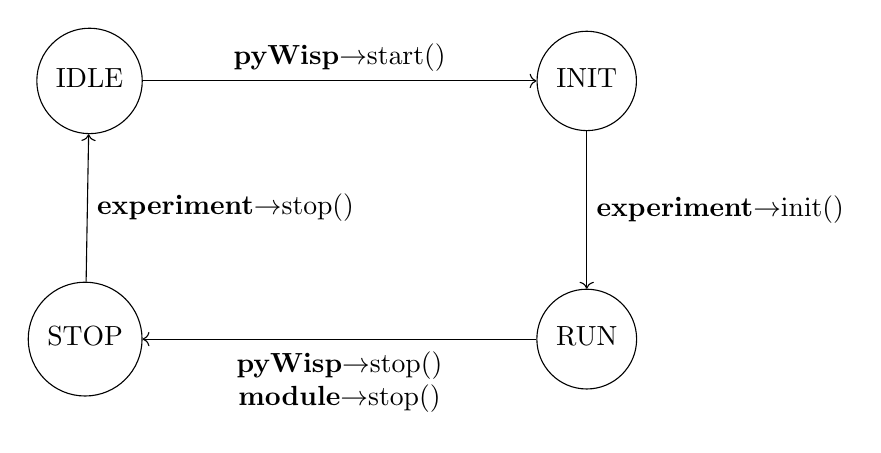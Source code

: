 % Controlflows
\tikzstyle{block} = [draw, fill=white, rectangle, minimum height=3em, minimum width=4em]
\tikzstyle{rblock} = [draw, fill=white, circle, inner sep=0pt,minimum size=1mm]
\tikzstyle{wobblock} = [fill=white, rectangle, minimum height=3em, minimum width=5em]
\tikzstyle{nlblock} = [draw, postaction={draw,line width=0.25mm,white}, line width=0.5mm, black, fill=white, rectangle, minimum height=3em, minimum width=5em]
\tikzstyle{sum} = [draw,circle]
\tikzstyle{branch} = [circle,inner sep=0pt,minimum size=1mm,fill=black,draw=black]
\tikzstyle{nvbranch} = [circle,inner sep=0pt,minimum size=1mm,fill=white,draw=white, fill opacity=0, draw opacity=0]
\tikzstyle{vecBranch} = [circle,inner sep=0pt,minimum size=2mm,fill=black,draw=black]
\tikzstyle{input} = [coordinate]
\tikzstyle{output} = [coordinate]
\tikzstyle{coord} = [coordinate]
\tikzstyle{pinstyle} = [pin edge={to-,thin,black}]
\tikzstyle{vecArrow} = [thick, decoration={markings,mark=at position
   1 with {\arrow[semithick]{open triangle 60}}},
   double distance=1.4pt, shorten >= 5.5pt,
   preaction = {decorate},
   postaction = {draw,line width=1.4pt, white,shorten >= 4.5pt}]
\tikzstyle{vecWithoutArrow} = [thick,
   double distance=1.4pt,
   postaction = {draw,line width=1.4pt, white}]
\tikzset{
  Pfeil/.style={thick,shorten >=#1,shorten <=#1,->,>=latex}, % für Peile
  UPfeil/.style={black,Pfeil=#1,font={\sffamily\itshape}},% für Spannungspfeile
  IPfeil/.style={black,Pfeil=#1,font={\ttfamily\itshape}} % für Strompfeile
}



% create blocks for state machine
\node [rblock, minimum width=3.5em, minimum height=3.5em] (idle) {\begin{tabular}{c} IDLE \end{tabular}};
\node [rblock, node distance=5cm, minimum height=3.5em, minimum width=3.5em, right=of idle] (init) {\begin{tabular}{c} INIT \end{tabular}};
\node [rblock, node distance=2cm, minimum height=3.5em, minimum width=3.5em, below=of init] (run) {\begin{tabular}{c} RUN \end{tabular}};
\node [rblock, node distance=5cm, minimum height=3.5em, minimum width=3.5em, left=of run] (stop) {\begin{tabular}{c} STOP \end{tabular}};


% connect blocks 
\draw[->] (idle) -- node [above] {\textbf{pyWisp}$\rightarrow$start()} (init);
\draw[->] (init) -- node [right]  {\textbf{experiment}$\rightarrow$init()} (run);
\draw[->] (run) -- node [below] {\begin{tabular}{c}  \textbf{pyWisp}$\rightarrow$stop() \\ \textbf{module}$\rightarrow$stop()\end{tabular}} (stop);
\draw[->] (stop) -- node [right] {\textbf{experiment}$\rightarrow$stop()} (idle);

